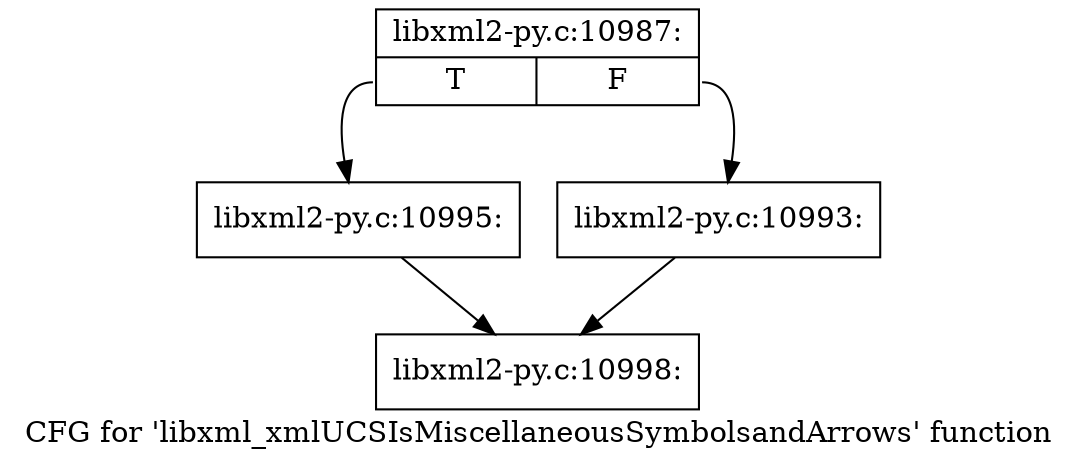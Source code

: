 digraph "CFG for 'libxml_xmlUCSIsMiscellaneousSymbolsandArrows' function" {
	label="CFG for 'libxml_xmlUCSIsMiscellaneousSymbolsandArrows' function";

	Node0x45fdfd0 [shape=record,label="{libxml2-py.c:10987:|{<s0>T|<s1>F}}"];
	Node0x45fdfd0:s0 -> Node0x4600e60;
	Node0x45fdfd0:s1 -> Node0x4600e10;
	Node0x4600e10 [shape=record,label="{libxml2-py.c:10993:}"];
	Node0x4600e10 -> Node0x45ffaa0;
	Node0x4600e60 [shape=record,label="{libxml2-py.c:10995:}"];
	Node0x4600e60 -> Node0x45ffaa0;
	Node0x45ffaa0 [shape=record,label="{libxml2-py.c:10998:}"];
}
